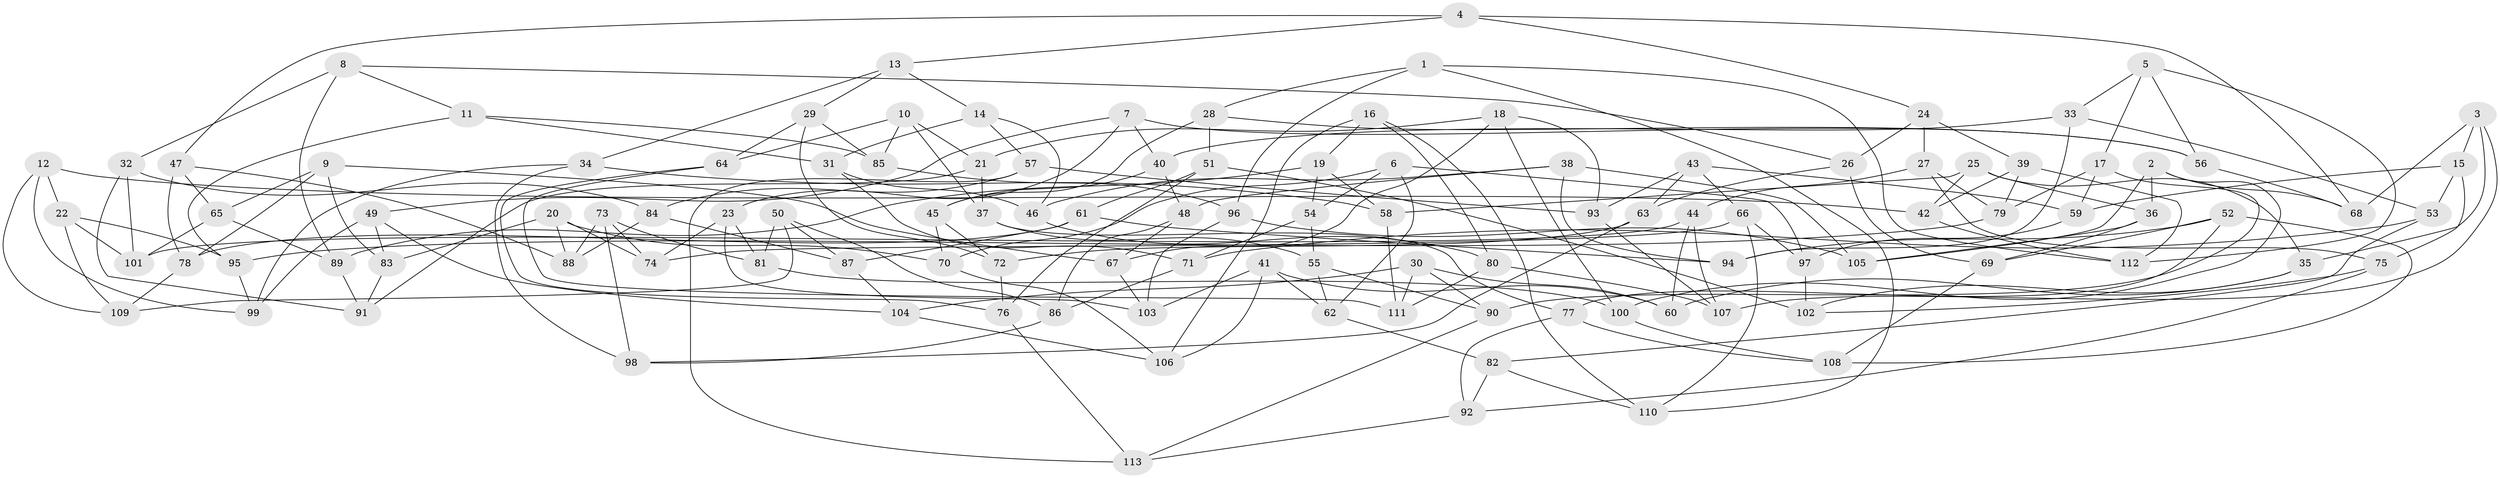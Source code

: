 // coarse degree distribution, {4: 0.5316455696202531, 6: 0.3670886075949367, 3: 0.05063291139240506, 5: 0.05063291139240506}
// Generated by graph-tools (version 1.1) at 2025/52/02/27/25 19:52:27]
// undirected, 113 vertices, 226 edges
graph export_dot {
graph [start="1"]
  node [color=gray90,style=filled];
  1;
  2;
  3;
  4;
  5;
  6;
  7;
  8;
  9;
  10;
  11;
  12;
  13;
  14;
  15;
  16;
  17;
  18;
  19;
  20;
  21;
  22;
  23;
  24;
  25;
  26;
  27;
  28;
  29;
  30;
  31;
  32;
  33;
  34;
  35;
  36;
  37;
  38;
  39;
  40;
  41;
  42;
  43;
  44;
  45;
  46;
  47;
  48;
  49;
  50;
  51;
  52;
  53;
  54;
  55;
  56;
  57;
  58;
  59;
  60;
  61;
  62;
  63;
  64;
  65;
  66;
  67;
  68;
  69;
  70;
  71;
  72;
  73;
  74;
  75;
  76;
  77;
  78;
  79;
  80;
  81;
  82;
  83;
  84;
  85;
  86;
  87;
  88;
  89;
  90;
  91;
  92;
  93;
  94;
  95;
  96;
  97;
  98;
  99;
  100;
  101;
  102;
  103;
  104;
  105;
  106;
  107;
  108;
  109;
  110;
  111;
  112;
  113;
  1 -- 112;
  1 -- 96;
  1 -- 28;
  1 -- 110;
  2 -- 105;
  2 -- 36;
  2 -- 68;
  2 -- 100;
  3 -- 107;
  3 -- 35;
  3 -- 68;
  3 -- 15;
  4 -- 13;
  4 -- 24;
  4 -- 68;
  4 -- 47;
  5 -- 17;
  5 -- 56;
  5 -- 33;
  5 -- 112;
  6 -- 62;
  6 -- 70;
  6 -- 97;
  6 -- 54;
  7 -- 23;
  7 -- 49;
  7 -- 56;
  7 -- 40;
  8 -- 11;
  8 -- 89;
  8 -- 26;
  8 -- 32;
  9 -- 67;
  9 -- 78;
  9 -- 65;
  9 -- 83;
  10 -- 37;
  10 -- 21;
  10 -- 64;
  10 -- 85;
  11 -- 95;
  11 -- 31;
  11 -- 85;
  12 -- 42;
  12 -- 109;
  12 -- 99;
  12 -- 22;
  13 -- 34;
  13 -- 29;
  13 -- 14;
  14 -- 46;
  14 -- 31;
  14 -- 57;
  15 -- 53;
  15 -- 75;
  15 -- 59;
  16 -- 110;
  16 -- 80;
  16 -- 106;
  16 -- 19;
  17 -- 79;
  17 -- 90;
  17 -- 59;
  18 -- 21;
  18 -- 67;
  18 -- 93;
  18 -- 100;
  19 -- 54;
  19 -- 89;
  19 -- 58;
  20 -- 74;
  20 -- 70;
  20 -- 83;
  20 -- 88;
  21 -- 91;
  21 -- 37;
  22 -- 109;
  22 -- 95;
  22 -- 101;
  23 -- 81;
  23 -- 103;
  23 -- 74;
  24 -- 39;
  24 -- 27;
  24 -- 26;
  25 -- 36;
  25 -- 42;
  25 -- 35;
  25 -- 58;
  26 -- 63;
  26 -- 69;
  27 -- 79;
  27 -- 75;
  27 -- 44;
  28 -- 51;
  28 -- 45;
  28 -- 56;
  29 -- 85;
  29 -- 64;
  29 -- 72;
  30 -- 111;
  30 -- 90;
  30 -- 104;
  30 -- 60;
  31 -- 71;
  31 -- 46;
  32 -- 84;
  32 -- 101;
  32 -- 91;
  33 -- 94;
  33 -- 53;
  33 -- 40;
  34 -- 58;
  34 -- 99;
  34 -- 98;
  35 -- 60;
  35 -- 102;
  36 -- 69;
  36 -- 105;
  37 -- 55;
  37 -- 77;
  38 -- 94;
  38 -- 46;
  38 -- 48;
  38 -- 105;
  39 -- 112;
  39 -- 42;
  39 -- 79;
  40 -- 48;
  40 -- 45;
  41 -- 106;
  41 -- 103;
  41 -- 60;
  41 -- 62;
  42 -- 112;
  43 -- 93;
  43 -- 66;
  43 -- 59;
  43 -- 63;
  44 -- 101;
  44 -- 107;
  44 -- 60;
  45 -- 72;
  45 -- 70;
  46 -- 80;
  47 -- 88;
  47 -- 78;
  47 -- 65;
  48 -- 67;
  48 -- 86;
  49 -- 83;
  49 -- 99;
  49 -- 104;
  50 -- 81;
  50 -- 109;
  50 -- 87;
  50 -- 86;
  51 -- 102;
  51 -- 76;
  51 -- 61;
  52 -- 77;
  52 -- 69;
  52 -- 94;
  52 -- 108;
  53 -- 82;
  53 -- 71;
  54 -- 71;
  54 -- 55;
  55 -- 62;
  55 -- 90;
  56 -- 68;
  57 -- 84;
  57 -- 93;
  57 -- 113;
  58 -- 111;
  59 -- 97;
  61 -- 87;
  61 -- 94;
  61 -- 78;
  62 -- 82;
  63 -- 72;
  63 -- 98;
  64 -- 111;
  64 -- 76;
  65 -- 101;
  65 -- 89;
  66 -- 97;
  66 -- 74;
  66 -- 110;
  67 -- 103;
  69 -- 108;
  70 -- 106;
  71 -- 86;
  72 -- 76;
  73 -- 81;
  73 -- 98;
  73 -- 88;
  73 -- 74;
  75 -- 92;
  75 -- 102;
  76 -- 113;
  77 -- 92;
  77 -- 108;
  78 -- 109;
  79 -- 95;
  80 -- 111;
  80 -- 107;
  81 -- 100;
  82 -- 110;
  82 -- 92;
  83 -- 91;
  84 -- 88;
  84 -- 87;
  85 -- 96;
  86 -- 98;
  87 -- 104;
  89 -- 91;
  90 -- 113;
  92 -- 113;
  93 -- 107;
  95 -- 99;
  96 -- 105;
  96 -- 103;
  97 -- 102;
  100 -- 108;
  104 -- 106;
}
